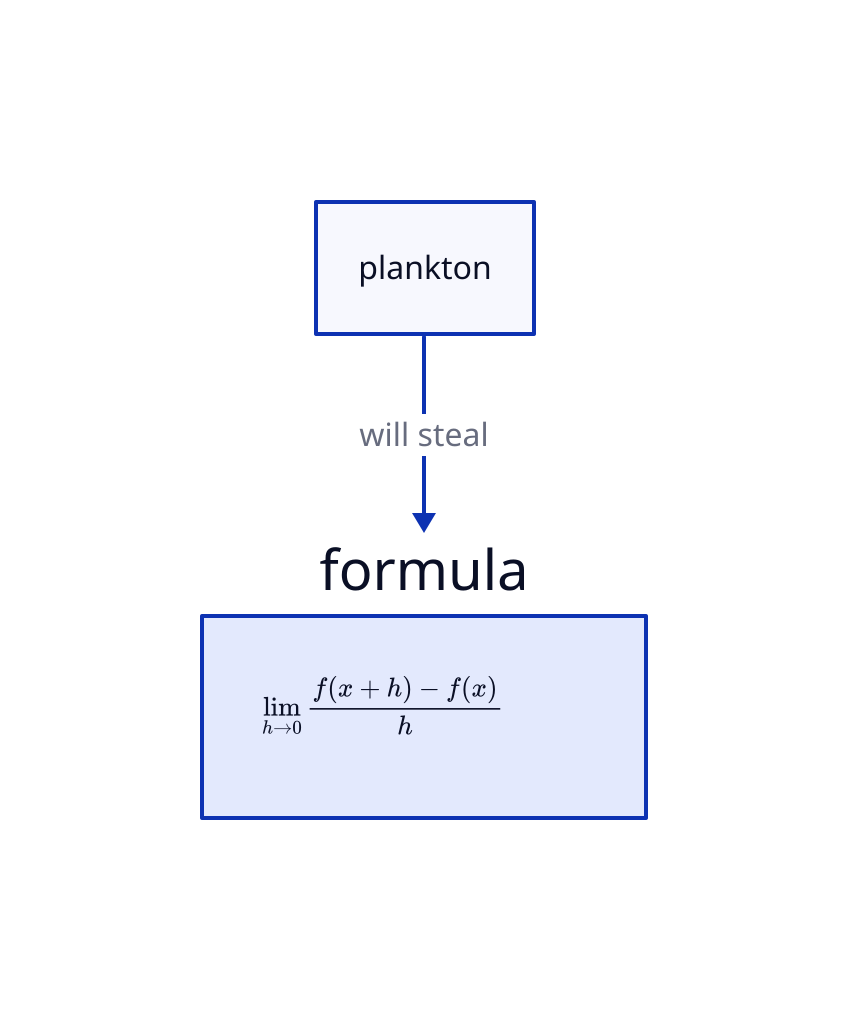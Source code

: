 plankton -> formula: will steal
formula: {
  equation: |latex
    \\lim_{h \\rightarrow 0 } \\frac{f(x+h)-f(x)}{h}
  |
}
